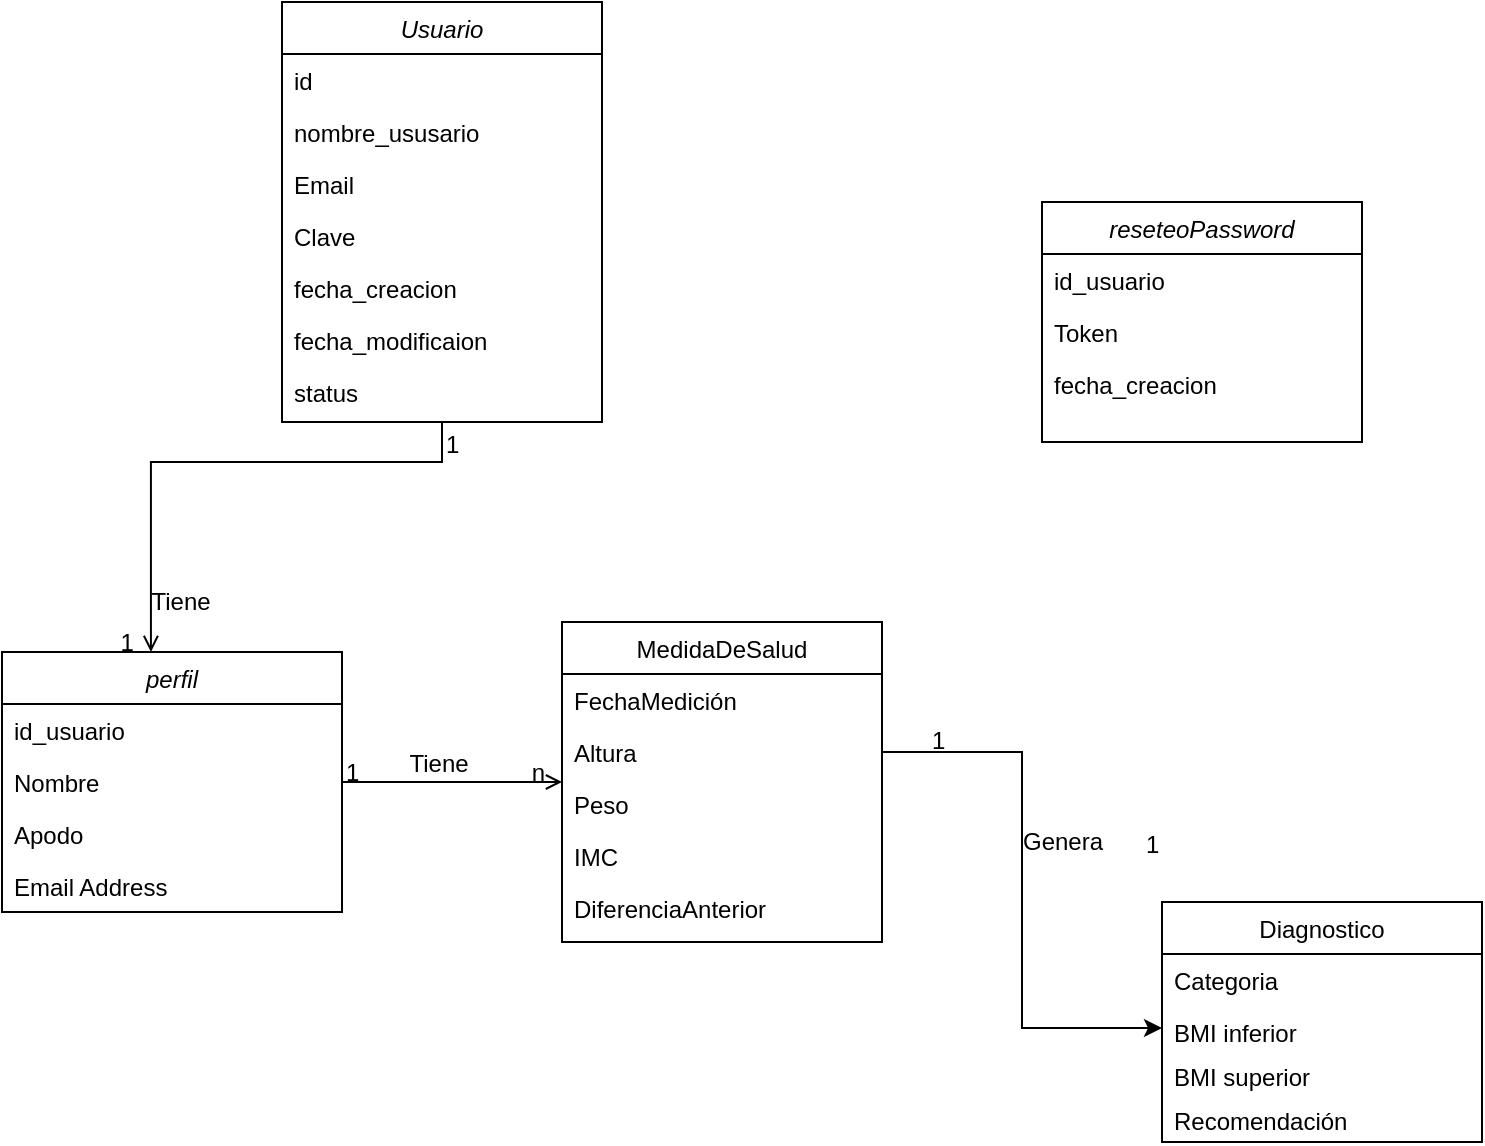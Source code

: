 <mxfile version="20.1.1" type="device"><diagram id="C5RBs43oDa-KdzZeNtuy" name="Page-1"><mxGraphModel dx="1135" dy="536" grid="1" gridSize="10" guides="1" tooltips="1" connect="1" arrows="1" fold="1" page="1" pageScale="1" pageWidth="827" pageHeight="1169" math="0" shadow="0"><root><mxCell id="WIyWlLk6GJQsqaUBKTNV-0"/><mxCell id="WIyWlLk6GJQsqaUBKTNV-1" parent="WIyWlLk6GJQsqaUBKTNV-0"/><mxCell id="zkfFHV4jXpPFQw0GAbJ--0" value="Usuario" style="swimlane;fontStyle=2;align=center;verticalAlign=top;childLayout=stackLayout;horizontal=1;startSize=26;horizontalStack=0;resizeParent=1;resizeLast=0;collapsible=1;marginBottom=0;rounded=0;shadow=0;strokeWidth=1;" parent="WIyWlLk6GJQsqaUBKTNV-1" vertex="1"><mxGeometry x="180" y="10" width="160" height="210" as="geometry"><mxRectangle x="230" y="140" width="160" height="26" as="alternateBounds"/></mxGeometry></mxCell><mxCell id="zkfFHV4jXpPFQw0GAbJ--1" value="id" style="text;align=left;verticalAlign=top;spacingLeft=4;spacingRight=4;overflow=hidden;rotatable=0;points=[[0,0.5],[1,0.5]];portConstraint=eastwest;" parent="zkfFHV4jXpPFQw0GAbJ--0" vertex="1"><mxGeometry y="26" width="160" height="26" as="geometry"/></mxCell><mxCell id="zkfFHV4jXpPFQw0GAbJ--2" value="nombre_ususario" style="text;align=left;verticalAlign=top;spacingLeft=4;spacingRight=4;overflow=hidden;rotatable=0;points=[[0,0.5],[1,0.5]];portConstraint=eastwest;rounded=0;shadow=0;html=0;" parent="zkfFHV4jXpPFQw0GAbJ--0" vertex="1"><mxGeometry y="52" width="160" height="26" as="geometry"/></mxCell><mxCell id="zkfFHV4jXpPFQw0GAbJ--3" value="Email" style="text;align=left;verticalAlign=top;spacingLeft=4;spacingRight=4;overflow=hidden;rotatable=0;points=[[0,0.5],[1,0.5]];portConstraint=eastwest;rounded=0;shadow=0;html=0;" parent="zkfFHV4jXpPFQw0GAbJ--0" vertex="1"><mxGeometry y="78" width="160" height="26" as="geometry"/></mxCell><mxCell id="FKo9BkmGXqPj8RQODDfQ-8" value="Clave" style="text;align=left;verticalAlign=top;spacingLeft=4;spacingRight=4;overflow=hidden;rotatable=0;points=[[0,0.5],[1,0.5]];portConstraint=eastwest;rounded=0;shadow=0;html=0;" vertex="1" parent="zkfFHV4jXpPFQw0GAbJ--0"><mxGeometry y="104" width="160" height="26" as="geometry"/></mxCell><mxCell id="FKo9BkmGXqPj8RQODDfQ-46" value="fecha_creacion" style="text;align=left;verticalAlign=top;spacingLeft=4;spacingRight=4;overflow=hidden;rotatable=0;points=[[0,0.5],[1,0.5]];portConstraint=eastwest;rounded=0;shadow=0;html=0;" vertex="1" parent="zkfFHV4jXpPFQw0GAbJ--0"><mxGeometry y="130" width="160" height="26" as="geometry"/></mxCell><mxCell id="FKo9BkmGXqPj8RQODDfQ-36" value="fecha_modificaion" style="text;align=left;verticalAlign=top;spacingLeft=4;spacingRight=4;overflow=hidden;rotatable=0;points=[[0,0.5],[1,0.5]];portConstraint=eastwest;rounded=0;shadow=0;html=0;" vertex="1" parent="zkfFHV4jXpPFQw0GAbJ--0"><mxGeometry y="156" width="160" height="26" as="geometry"/></mxCell><mxCell id="FKo9BkmGXqPj8RQODDfQ-45" value="status" style="text;align=left;verticalAlign=top;spacingLeft=4;spacingRight=4;overflow=hidden;rotatable=0;points=[[0,0.5],[1,0.5]];portConstraint=eastwest;rounded=0;shadow=0;html=0;" vertex="1" parent="zkfFHV4jXpPFQw0GAbJ--0"><mxGeometry y="182" width="160" height="26" as="geometry"/></mxCell><mxCell id="zkfFHV4jXpPFQw0GAbJ--17" value="MedidaDeSalud" style="swimlane;fontStyle=0;align=center;verticalAlign=top;childLayout=stackLayout;horizontal=1;startSize=26;horizontalStack=0;resizeParent=1;resizeLast=0;collapsible=1;marginBottom=0;rounded=0;shadow=0;strokeWidth=1;" parent="WIyWlLk6GJQsqaUBKTNV-1" vertex="1"><mxGeometry x="320" y="320" width="160" height="160" as="geometry"><mxRectangle x="550" y="140" width="160" height="26" as="alternateBounds"/></mxGeometry></mxCell><mxCell id="FKo9BkmGXqPj8RQODDfQ-13" value="FechaMedición" style="text;align=left;verticalAlign=top;spacingLeft=4;spacingRight=4;overflow=hidden;rotatable=0;points=[[0,0.5],[1,0.5]];portConstraint=eastwest;rounded=0;shadow=0;html=0;" vertex="1" parent="zkfFHV4jXpPFQw0GAbJ--17"><mxGeometry y="26" width="160" height="26" as="geometry"/></mxCell><mxCell id="zkfFHV4jXpPFQw0GAbJ--19" value="Altura" style="text;align=left;verticalAlign=top;spacingLeft=4;spacingRight=4;overflow=hidden;rotatable=0;points=[[0,0.5],[1,0.5]];portConstraint=eastwest;rounded=0;shadow=0;html=0;" parent="zkfFHV4jXpPFQw0GAbJ--17" vertex="1"><mxGeometry y="52" width="160" height="26" as="geometry"/></mxCell><mxCell id="zkfFHV4jXpPFQw0GAbJ--20" value="Peso" style="text;align=left;verticalAlign=top;spacingLeft=4;spacingRight=4;overflow=hidden;rotatable=0;points=[[0,0.5],[1,0.5]];portConstraint=eastwest;rounded=0;shadow=0;html=0;" parent="zkfFHV4jXpPFQw0GAbJ--17" vertex="1"><mxGeometry y="78" width="160" height="26" as="geometry"/></mxCell><mxCell id="zkfFHV4jXpPFQw0GAbJ--21" value="IMC" style="text;align=left;verticalAlign=top;spacingLeft=4;spacingRight=4;overflow=hidden;rotatable=0;points=[[0,0.5],[1,0.5]];portConstraint=eastwest;rounded=0;shadow=0;html=0;" parent="zkfFHV4jXpPFQw0GAbJ--17" vertex="1"><mxGeometry y="104" width="160" height="26" as="geometry"/></mxCell><mxCell id="zkfFHV4jXpPFQw0GAbJ--22" value="DiferenciaAnterior" style="text;align=left;verticalAlign=top;spacingLeft=4;spacingRight=4;overflow=hidden;rotatable=0;points=[[0,0.5],[1,0.5]];portConstraint=eastwest;rounded=0;shadow=0;html=0;" parent="zkfFHV4jXpPFQw0GAbJ--17" vertex="1"><mxGeometry y="130" width="160" height="26" as="geometry"/></mxCell><mxCell id="zkfFHV4jXpPFQw0GAbJ--26" value="" style="endArrow=open;shadow=0;strokeWidth=1;rounded=0;endFill=1;edgeStyle=elbowEdgeStyle;elbow=vertical;" parent="WIyWlLk6GJQsqaUBKTNV-1" source="FKo9BkmGXqPj8RQODDfQ-34" target="zkfFHV4jXpPFQw0GAbJ--17" edge="1"><mxGeometry x="0.5" y="41" relative="1" as="geometry"><mxPoint x="364" y="400" as="sourcePoint"/><mxPoint x="524" y="412" as="targetPoint"/><mxPoint x="-40" y="32" as="offset"/><Array as="points"><mxPoint x="454" y="400"/></Array></mxGeometry></mxCell><mxCell id="zkfFHV4jXpPFQw0GAbJ--27" value="1" style="resizable=0;align=left;verticalAlign=bottom;labelBackgroundColor=none;fontSize=12;" parent="zkfFHV4jXpPFQw0GAbJ--26" connectable="0" vertex="1"><mxGeometry x="-1" relative="1" as="geometry"><mxPoint y="4" as="offset"/></mxGeometry></mxCell><mxCell id="zkfFHV4jXpPFQw0GAbJ--28" value="n" style="resizable=0;align=right;verticalAlign=bottom;labelBackgroundColor=none;fontSize=12;" parent="zkfFHV4jXpPFQw0GAbJ--26" connectable="0" vertex="1"><mxGeometry x="1" relative="1" as="geometry"><mxPoint x="-7" y="4" as="offset"/></mxGeometry></mxCell><mxCell id="zkfFHV4jXpPFQw0GAbJ--29" value="Tiene" style="text;html=1;resizable=0;points=[];;align=center;verticalAlign=middle;labelBackgroundColor=none;rounded=0;shadow=0;strokeWidth=1;fontSize=12;" parent="zkfFHV4jXpPFQw0GAbJ--26" vertex="1" connectable="0"><mxGeometry x="0.5" y="49" relative="1" as="geometry"><mxPoint x="-35" y="40" as="offset"/></mxGeometry></mxCell><mxCell id="FKo9BkmGXqPj8RQODDfQ-31" value="Genera" style="text;html=1;resizable=0;points=[];;align=center;verticalAlign=middle;labelBackgroundColor=none;rounded=0;shadow=0;strokeWidth=1;fontSize=12;" vertex="1" connectable="0" parent="zkfFHV4jXpPFQw0GAbJ--26"><mxGeometry x="0.5" y="49" relative="1" as="geometry"><mxPoint x="277" y="79" as="offset"/></mxGeometry></mxCell><mxCell id="FKo9BkmGXqPj8RQODDfQ-9" value="" style="endArrow=open;shadow=0;strokeWidth=1;rounded=0;endFill=1;edgeStyle=elbowEdgeStyle;elbow=vertical;entryX=0.438;entryY=0;entryDx=0;entryDy=0;entryPerimeter=0;exitX=0.5;exitY=1;exitDx=0;exitDy=0;" edge="1" parent="WIyWlLk6GJQsqaUBKTNV-1" source="zkfFHV4jXpPFQw0GAbJ--0" target="FKo9BkmGXqPj8RQODDfQ-32"><mxGeometry x="0.5" y="41" relative="1" as="geometry"><mxPoint x="250" y="290" as="sourcePoint"/><mxPoint x="348" y="270" as="targetPoint"/><mxPoint x="-40" y="32" as="offset"/><Array as="points"><mxPoint x="250" y="240"/><mxPoint x="310" y="270"/></Array></mxGeometry></mxCell><mxCell id="FKo9BkmGXqPj8RQODDfQ-10" value="1" style="resizable=0;align=left;verticalAlign=bottom;labelBackgroundColor=none;fontSize=12;" connectable="0" vertex="1" parent="FKo9BkmGXqPj8RQODDfQ-9"><mxGeometry x="-1" relative="1" as="geometry"><mxPoint y="20" as="offset"/></mxGeometry></mxCell><mxCell id="FKo9BkmGXqPj8RQODDfQ-11" value="1" style="resizable=0;align=right;verticalAlign=bottom;labelBackgroundColor=none;fontSize=12;" connectable="0" vertex="1" parent="FKo9BkmGXqPj8RQODDfQ-9"><mxGeometry x="1" relative="1" as="geometry"><mxPoint x="-7" y="4" as="offset"/></mxGeometry></mxCell><mxCell id="FKo9BkmGXqPj8RQODDfQ-12" value="Tiene" style="text;html=1;resizable=0;points=[];;align=center;verticalAlign=middle;labelBackgroundColor=none;rounded=0;shadow=0;strokeWidth=1;fontSize=12;" vertex="1" connectable="0" parent="FKo9BkmGXqPj8RQODDfQ-9"><mxGeometry x="0.5" y="49" relative="1" as="geometry"><mxPoint x="-35" y="40" as="offset"/></mxGeometry></mxCell><mxCell id="FKo9BkmGXqPj8RQODDfQ-25" style="rounded=0;orthogonalLoop=1;jettySize=auto;html=1;exitX=1;exitY=0.5;exitDx=0;exitDy=0;edgeStyle=orthogonalEdgeStyle;" edge="1" parent="WIyWlLk6GJQsqaUBKTNV-1" source="zkfFHV4jXpPFQw0GAbJ--19" target="FKo9BkmGXqPj8RQODDfQ-22"><mxGeometry relative="1" as="geometry"/></mxCell><mxCell id="FKo9BkmGXqPj8RQODDfQ-27" value="1" style="resizable=0;align=left;verticalAlign=bottom;labelBackgroundColor=none;fontSize=12;" connectable="0" vertex="1" parent="WIyWlLk6GJQsqaUBKTNV-1"><mxGeometry x="570" y="380" as="geometry"><mxPoint x="-67" y="8" as="offset"/></mxGeometry></mxCell><mxCell id="FKo9BkmGXqPj8RQODDfQ-28" value="1" style="resizable=0;align=left;verticalAlign=bottom;labelBackgroundColor=none;fontSize=12;" connectable="0" vertex="1" parent="WIyWlLk6GJQsqaUBKTNV-1"><mxGeometry x="610" y="440" as="geometry"/></mxCell><mxCell id="FKo9BkmGXqPj8RQODDfQ-32" value="perfil" style="swimlane;fontStyle=2;align=center;verticalAlign=top;childLayout=stackLayout;horizontal=1;startSize=26;horizontalStack=0;resizeParent=1;resizeLast=0;collapsible=1;marginBottom=0;rounded=0;shadow=0;strokeWidth=1;" vertex="1" parent="WIyWlLk6GJQsqaUBKTNV-1"><mxGeometry x="40" y="335" width="170" height="130" as="geometry"><mxRectangle x="230" y="140" width="160" height="26" as="alternateBounds"/></mxGeometry></mxCell><mxCell id="FKo9BkmGXqPj8RQODDfQ-47" value="id_usuario" style="text;align=left;verticalAlign=top;spacingLeft=4;spacingRight=4;overflow=hidden;rotatable=0;points=[[0,0.5],[1,0.5]];portConstraint=eastwest;rounded=0;shadow=0;html=0;" vertex="1" parent="FKo9BkmGXqPj8RQODDfQ-32"><mxGeometry y="26" width="170" height="26" as="geometry"/></mxCell><mxCell id="FKo9BkmGXqPj8RQODDfQ-34" value="Nombre" style="text;align=left;verticalAlign=top;spacingLeft=4;spacingRight=4;overflow=hidden;rotatable=0;points=[[0,0.5],[1,0.5]];portConstraint=eastwest;rounded=0;shadow=0;html=0;" vertex="1" parent="FKo9BkmGXqPj8RQODDfQ-32"><mxGeometry y="52" width="170" height="26" as="geometry"/></mxCell><mxCell id="FKo9BkmGXqPj8RQODDfQ-35" value="Apodo" style="text;align=left;verticalAlign=top;spacingLeft=4;spacingRight=4;overflow=hidden;rotatable=0;points=[[0,0.5],[1,0.5]];portConstraint=eastwest;rounded=0;shadow=0;html=0;" vertex="1" parent="FKo9BkmGXqPj8RQODDfQ-32"><mxGeometry y="78" width="170" height="26" as="geometry"/></mxCell><mxCell id="FKo9BkmGXqPj8RQODDfQ-37" value="Email Address" style="text;align=left;verticalAlign=top;spacingLeft=4;spacingRight=4;overflow=hidden;rotatable=0;points=[[0,0.5],[1,0.5]];portConstraint=eastwest;rounded=0;shadow=0;html=0;" vertex="1" parent="FKo9BkmGXqPj8RQODDfQ-32"><mxGeometry y="104" width="170" height="26" as="geometry"/></mxCell><mxCell id="FKo9BkmGXqPj8RQODDfQ-38" value="reseteoPassword" style="swimlane;fontStyle=2;align=center;verticalAlign=top;childLayout=stackLayout;horizontal=1;startSize=26;horizontalStack=0;resizeParent=1;resizeLast=0;collapsible=1;marginBottom=0;rounded=0;shadow=0;strokeWidth=1;" vertex="1" parent="WIyWlLk6GJQsqaUBKTNV-1"><mxGeometry x="560" y="110" width="160" height="120" as="geometry"><mxRectangle x="230" y="140" width="160" height="26" as="alternateBounds"/></mxGeometry></mxCell><mxCell id="FKo9BkmGXqPj8RQODDfQ-40" value="id_usuario" style="text;align=left;verticalAlign=top;spacingLeft=4;spacingRight=4;overflow=hidden;rotatable=0;points=[[0,0.5],[1,0.5]];portConstraint=eastwest;rounded=0;shadow=0;html=0;" vertex="1" parent="FKo9BkmGXqPj8RQODDfQ-38"><mxGeometry y="26" width="160" height="26" as="geometry"/></mxCell><mxCell id="FKo9BkmGXqPj8RQODDfQ-41" value="Token" style="text;align=left;verticalAlign=top;spacingLeft=4;spacingRight=4;overflow=hidden;rotatable=0;points=[[0,0.5],[1,0.5]];portConstraint=eastwest;rounded=0;shadow=0;html=0;" vertex="1" parent="FKo9BkmGXqPj8RQODDfQ-38"><mxGeometry y="52" width="160" height="26" as="geometry"/></mxCell><mxCell id="FKo9BkmGXqPj8RQODDfQ-42" value="fecha_creacion" style="text;align=left;verticalAlign=top;spacingLeft=4;spacingRight=4;overflow=hidden;rotatable=0;points=[[0,0.5],[1,0.5]];portConstraint=eastwest;rounded=0;shadow=0;html=0;" vertex="1" parent="FKo9BkmGXqPj8RQODDfQ-38"><mxGeometry y="78" width="160" height="26" as="geometry"/></mxCell><mxCell id="FKo9BkmGXqPj8RQODDfQ-20" value="Diagnostico" style="swimlane;fontStyle=0;align=center;verticalAlign=top;childLayout=stackLayout;horizontal=1;startSize=26;horizontalStack=0;resizeParent=1;resizeLast=0;collapsible=1;marginBottom=0;rounded=0;shadow=0;strokeWidth=1;" vertex="1" parent="WIyWlLk6GJQsqaUBKTNV-1"><mxGeometry x="620" y="460" width="160" height="120" as="geometry"><mxRectangle x="550" y="140" width="160" height="26" as="alternateBounds"/></mxGeometry></mxCell><mxCell id="FKo9BkmGXqPj8RQODDfQ-21" value="Categoria" style="text;align=left;verticalAlign=top;spacingLeft=4;spacingRight=4;overflow=hidden;rotatable=0;points=[[0,0.5],[1,0.5]];portConstraint=eastwest;rounded=0;shadow=0;html=0;" vertex="1" parent="FKo9BkmGXqPj8RQODDfQ-20"><mxGeometry y="26" width="160" height="26" as="geometry"/></mxCell><mxCell id="FKo9BkmGXqPj8RQODDfQ-22" value="BMI inferior" style="text;align=left;verticalAlign=top;spacingLeft=4;spacingRight=4;overflow=hidden;rotatable=0;points=[[0,0.5],[1,0.5]];portConstraint=eastwest;rounded=0;shadow=0;html=0;" vertex="1" parent="FKo9BkmGXqPj8RQODDfQ-20"><mxGeometry y="52" width="160" height="22" as="geometry"/></mxCell><mxCell id="FKo9BkmGXqPj8RQODDfQ-23" value="BMI superior" style="text;align=left;verticalAlign=top;spacingLeft=4;spacingRight=4;overflow=hidden;rotatable=0;points=[[0,0.5],[1,0.5]];portConstraint=eastwest;rounded=0;shadow=0;html=0;" vertex="1" parent="FKo9BkmGXqPj8RQODDfQ-20"><mxGeometry y="74" width="160" height="22" as="geometry"/></mxCell><mxCell id="FKo9BkmGXqPj8RQODDfQ-24" value="Recomendación" style="text;align=left;verticalAlign=top;spacingLeft=4;spacingRight=4;overflow=hidden;rotatable=0;points=[[0,0.5],[1,0.5]];portConstraint=eastwest;rounded=0;shadow=0;html=0;" vertex="1" parent="FKo9BkmGXqPj8RQODDfQ-20"><mxGeometry y="96" width="160" height="22" as="geometry"/></mxCell></root></mxGraphModel></diagram></mxfile>